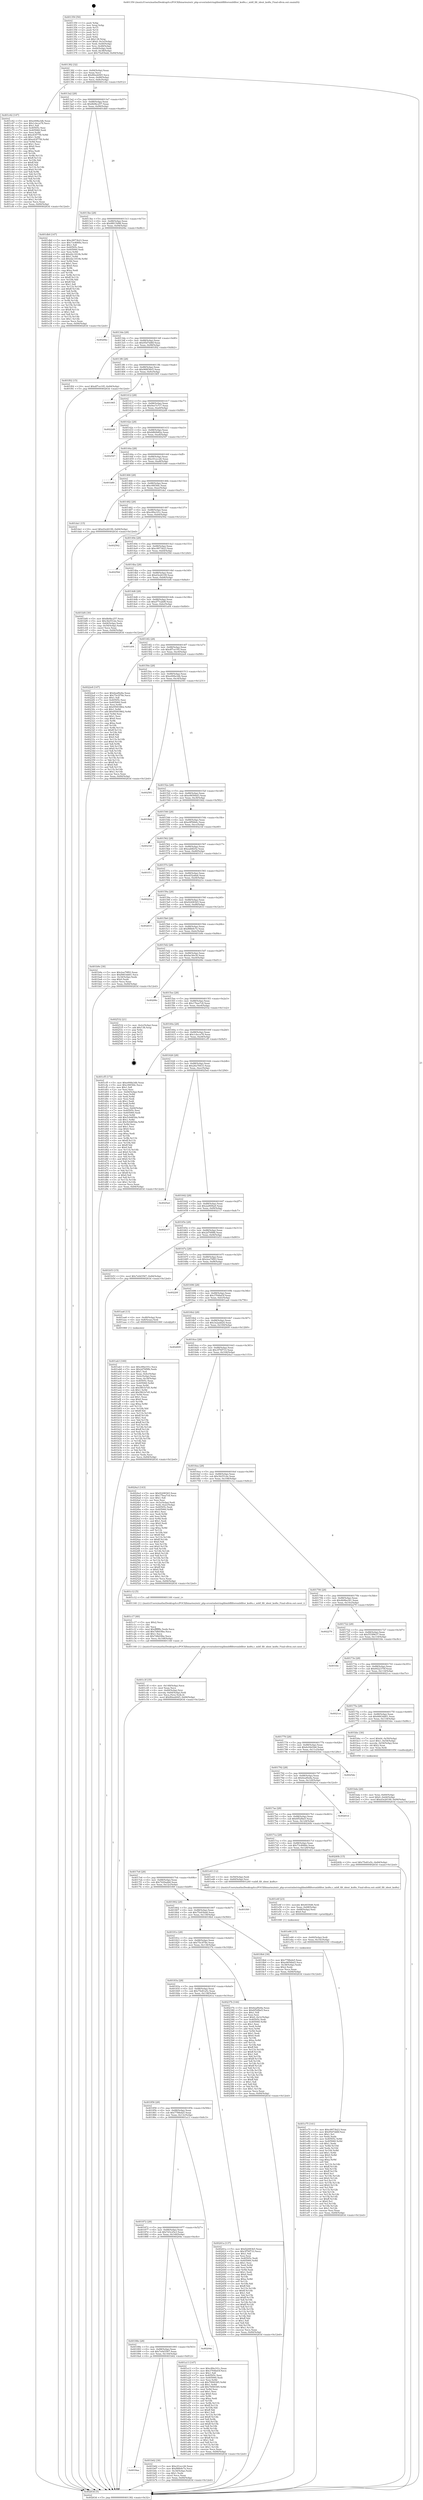 digraph "0x401350" {
  label = "0x401350 (/mnt/c/Users/mathe/Desktop/tcc/POCII/binaries/extr_php-srcextmbstringlibmbflfiltersmbfilter_koi8u.c_mbfl_filt_ident_koi8u_Final-ollvm.out::main(0))"
  labelloc = "t"
  node[shape=record]

  Entry [label="",width=0.3,height=0.3,shape=circle,fillcolor=black,style=filled]
  "0x401382" [label="{
     0x401382 [32]\l
     | [instrs]\l
     &nbsp;&nbsp;0x401382 \<+6\>: mov -0x84(%rbp),%eax\l
     &nbsp;&nbsp;0x401388 \<+2\>: mov %eax,%ecx\l
     &nbsp;&nbsp;0x40138a \<+6\>: sub $0x80eeb945,%ecx\l
     &nbsp;&nbsp;0x401390 \<+6\>: mov %eax,-0x88(%rbp)\l
     &nbsp;&nbsp;0x401396 \<+6\>: mov %ecx,-0x8c(%rbp)\l
     &nbsp;&nbsp;0x40139c \<+6\>: je 0000000000401c62 \<main+0x912\>\l
  }"]
  "0x401c62" [label="{
     0x401c62 [147]\l
     | [instrs]\l
     &nbsp;&nbsp;0x401c62 \<+5\>: mov $0xe008a3db,%eax\l
     &nbsp;&nbsp;0x401c67 \<+5\>: mov $0x1cbcca78,%ecx\l
     &nbsp;&nbsp;0x401c6c \<+2\>: mov $0x1,%dl\l
     &nbsp;&nbsp;0x401c6e \<+7\>: mov 0x40505c,%esi\l
     &nbsp;&nbsp;0x401c75 \<+7\>: mov 0x405060,%edi\l
     &nbsp;&nbsp;0x401c7c \<+3\>: mov %esi,%r8d\l
     &nbsp;&nbsp;0x401c7f \<+7\>: sub $0xe43f77f0,%r8d\l
     &nbsp;&nbsp;0x401c86 \<+4\>: sub $0x1,%r8d\l
     &nbsp;&nbsp;0x401c8a \<+7\>: add $0xe43f77f0,%r8d\l
     &nbsp;&nbsp;0x401c91 \<+4\>: imul %r8d,%esi\l
     &nbsp;&nbsp;0x401c95 \<+3\>: and $0x1,%esi\l
     &nbsp;&nbsp;0x401c98 \<+3\>: cmp $0x0,%esi\l
     &nbsp;&nbsp;0x401c9b \<+4\>: sete %r9b\l
     &nbsp;&nbsp;0x401c9f \<+3\>: cmp $0xa,%edi\l
     &nbsp;&nbsp;0x401ca2 \<+4\>: setl %r10b\l
     &nbsp;&nbsp;0x401ca6 \<+3\>: mov %r9b,%r11b\l
     &nbsp;&nbsp;0x401ca9 \<+4\>: xor $0xff,%r11b\l
     &nbsp;&nbsp;0x401cad \<+3\>: mov %r10b,%bl\l
     &nbsp;&nbsp;0x401cb0 \<+3\>: xor $0xff,%bl\l
     &nbsp;&nbsp;0x401cb3 \<+3\>: xor $0x0,%dl\l
     &nbsp;&nbsp;0x401cb6 \<+3\>: mov %r11b,%r14b\l
     &nbsp;&nbsp;0x401cb9 \<+4\>: and $0x0,%r14b\l
     &nbsp;&nbsp;0x401cbd \<+3\>: and %dl,%r9b\l
     &nbsp;&nbsp;0x401cc0 \<+3\>: mov %bl,%r15b\l
     &nbsp;&nbsp;0x401cc3 \<+4\>: and $0x0,%r15b\l
     &nbsp;&nbsp;0x401cc7 \<+3\>: and %dl,%r10b\l
     &nbsp;&nbsp;0x401cca \<+3\>: or %r9b,%r14b\l
     &nbsp;&nbsp;0x401ccd \<+3\>: or %r10b,%r15b\l
     &nbsp;&nbsp;0x401cd0 \<+3\>: xor %r15b,%r14b\l
     &nbsp;&nbsp;0x401cd3 \<+3\>: or %bl,%r11b\l
     &nbsp;&nbsp;0x401cd6 \<+4\>: xor $0xff,%r11b\l
     &nbsp;&nbsp;0x401cda \<+3\>: or $0x0,%dl\l
     &nbsp;&nbsp;0x401cdd \<+3\>: and %dl,%r11b\l
     &nbsp;&nbsp;0x401ce0 \<+3\>: or %r11b,%r14b\l
     &nbsp;&nbsp;0x401ce3 \<+4\>: test $0x1,%r14b\l
     &nbsp;&nbsp;0x401ce7 \<+3\>: cmovne %ecx,%eax\l
     &nbsp;&nbsp;0x401cea \<+6\>: mov %eax,-0x84(%rbp)\l
     &nbsp;&nbsp;0x401cf0 \<+5\>: jmp 000000000040263d \<main+0x12ed\>\l
  }"]
  "0x4013a2" [label="{
     0x4013a2 [28]\l
     | [instrs]\l
     &nbsp;&nbsp;0x4013a2 \<+5\>: jmp 00000000004013a7 \<main+0x57\>\l
     &nbsp;&nbsp;0x4013a7 \<+6\>: mov -0x88(%rbp),%eax\l
     &nbsp;&nbsp;0x4013ad \<+5\>: sub $0x8b9bc257,%eax\l
     &nbsp;&nbsp;0x4013b2 \<+6\>: mov %eax,-0x90(%rbp)\l
     &nbsp;&nbsp;0x4013b8 \<+6\>: je 0000000000401db0 \<main+0xa60\>\l
  }"]
  Exit [label="",width=0.3,height=0.3,shape=circle,fillcolor=black,style=filled,peripheries=2]
  "0x401db0" [label="{
     0x401db0 [147]\l
     | [instrs]\l
     &nbsp;&nbsp;0x401db0 \<+5\>: mov $0xc9973b23,%eax\l
     &nbsp;&nbsp;0x401db5 \<+5\>: mov $0x73c8066e,%ecx\l
     &nbsp;&nbsp;0x401dba \<+2\>: mov $0x1,%dl\l
     &nbsp;&nbsp;0x401dbc \<+7\>: mov 0x40505c,%esi\l
     &nbsp;&nbsp;0x401dc3 \<+7\>: mov 0x405060,%edi\l
     &nbsp;&nbsp;0x401dca \<+3\>: mov %esi,%r8d\l
     &nbsp;&nbsp;0x401dcd \<+7\>: add $0xd2c1810b,%r8d\l
     &nbsp;&nbsp;0x401dd4 \<+4\>: sub $0x1,%r8d\l
     &nbsp;&nbsp;0x401dd8 \<+7\>: sub $0xd2c1810b,%r8d\l
     &nbsp;&nbsp;0x401ddf \<+4\>: imul %r8d,%esi\l
     &nbsp;&nbsp;0x401de3 \<+3\>: and $0x1,%esi\l
     &nbsp;&nbsp;0x401de6 \<+3\>: cmp $0x0,%esi\l
     &nbsp;&nbsp;0x401de9 \<+4\>: sete %r9b\l
     &nbsp;&nbsp;0x401ded \<+3\>: cmp $0xa,%edi\l
     &nbsp;&nbsp;0x401df0 \<+4\>: setl %r10b\l
     &nbsp;&nbsp;0x401df4 \<+3\>: mov %r9b,%r11b\l
     &nbsp;&nbsp;0x401df7 \<+4\>: xor $0xff,%r11b\l
     &nbsp;&nbsp;0x401dfb \<+3\>: mov %r10b,%bl\l
     &nbsp;&nbsp;0x401dfe \<+3\>: xor $0xff,%bl\l
     &nbsp;&nbsp;0x401e01 \<+3\>: xor $0x1,%dl\l
     &nbsp;&nbsp;0x401e04 \<+3\>: mov %r11b,%r14b\l
     &nbsp;&nbsp;0x401e07 \<+4\>: and $0xff,%r14b\l
     &nbsp;&nbsp;0x401e0b \<+3\>: and %dl,%r9b\l
     &nbsp;&nbsp;0x401e0e \<+3\>: mov %bl,%r15b\l
     &nbsp;&nbsp;0x401e11 \<+4\>: and $0xff,%r15b\l
     &nbsp;&nbsp;0x401e15 \<+3\>: and %dl,%r10b\l
     &nbsp;&nbsp;0x401e18 \<+3\>: or %r9b,%r14b\l
     &nbsp;&nbsp;0x401e1b \<+3\>: or %r10b,%r15b\l
     &nbsp;&nbsp;0x401e1e \<+3\>: xor %r15b,%r14b\l
     &nbsp;&nbsp;0x401e21 \<+3\>: or %bl,%r11b\l
     &nbsp;&nbsp;0x401e24 \<+4\>: xor $0xff,%r11b\l
     &nbsp;&nbsp;0x401e28 \<+3\>: or $0x1,%dl\l
     &nbsp;&nbsp;0x401e2b \<+3\>: and %dl,%r11b\l
     &nbsp;&nbsp;0x401e2e \<+3\>: or %r11b,%r14b\l
     &nbsp;&nbsp;0x401e31 \<+4\>: test $0x1,%r14b\l
     &nbsp;&nbsp;0x401e35 \<+3\>: cmovne %ecx,%eax\l
     &nbsp;&nbsp;0x401e38 \<+6\>: mov %eax,-0x84(%rbp)\l
     &nbsp;&nbsp;0x401e3e \<+5\>: jmp 000000000040263d \<main+0x12ed\>\l
  }"]
  "0x4013be" [label="{
     0x4013be [28]\l
     | [instrs]\l
     &nbsp;&nbsp;0x4013be \<+5\>: jmp 00000000004013c3 \<main+0x73\>\l
     &nbsp;&nbsp;0x4013c3 \<+6\>: mov -0x88(%rbp),%eax\l
     &nbsp;&nbsp;0x4013c9 \<+5\>: sub $0x8f615d98,%eax\l
     &nbsp;&nbsp;0x4013ce \<+6\>: mov %eax,-0x94(%rbp)\l
     &nbsp;&nbsp;0x4013d4 \<+6\>: je 00000000004020bc \<main+0xd6c\>\l
  }"]
  "0x401e75" [label="{
     0x401e75 [141]\l
     | [instrs]\l
     &nbsp;&nbsp;0x401e75 \<+5\>: mov $0xc9973b23,%eax\l
     &nbsp;&nbsp;0x401e7a \<+5\>: mov $0x95d7dd6f,%esi\l
     &nbsp;&nbsp;0x401e7f \<+2\>: mov $0x1,%cl\l
     &nbsp;&nbsp;0x401e81 \<+2\>: xor %edx,%edx\l
     &nbsp;&nbsp;0x401e83 \<+8\>: mov 0x40505c,%r8d\l
     &nbsp;&nbsp;0x401e8b \<+8\>: mov 0x405060,%r9d\l
     &nbsp;&nbsp;0x401e93 \<+3\>: sub $0x1,%edx\l
     &nbsp;&nbsp;0x401e96 \<+3\>: mov %r8d,%r10d\l
     &nbsp;&nbsp;0x401e99 \<+3\>: add %edx,%r10d\l
     &nbsp;&nbsp;0x401e9c \<+4\>: imul %r10d,%r8d\l
     &nbsp;&nbsp;0x401ea0 \<+4\>: and $0x1,%r8d\l
     &nbsp;&nbsp;0x401ea4 \<+4\>: cmp $0x0,%r8d\l
     &nbsp;&nbsp;0x401ea8 \<+4\>: sete %r11b\l
     &nbsp;&nbsp;0x401eac \<+4\>: cmp $0xa,%r9d\l
     &nbsp;&nbsp;0x401eb0 \<+3\>: setl %bl\l
     &nbsp;&nbsp;0x401eb3 \<+3\>: mov %r11b,%r14b\l
     &nbsp;&nbsp;0x401eb6 \<+4\>: xor $0xff,%r14b\l
     &nbsp;&nbsp;0x401eba \<+3\>: mov %bl,%r15b\l
     &nbsp;&nbsp;0x401ebd \<+4\>: xor $0xff,%r15b\l
     &nbsp;&nbsp;0x401ec1 \<+3\>: xor $0x0,%cl\l
     &nbsp;&nbsp;0x401ec4 \<+3\>: mov %r14b,%r12b\l
     &nbsp;&nbsp;0x401ec7 \<+4\>: and $0x0,%r12b\l
     &nbsp;&nbsp;0x401ecb \<+3\>: and %cl,%r11b\l
     &nbsp;&nbsp;0x401ece \<+3\>: mov %r15b,%r13b\l
     &nbsp;&nbsp;0x401ed1 \<+4\>: and $0x0,%r13b\l
     &nbsp;&nbsp;0x401ed5 \<+2\>: and %cl,%bl\l
     &nbsp;&nbsp;0x401ed7 \<+3\>: or %r11b,%r12b\l
     &nbsp;&nbsp;0x401eda \<+3\>: or %bl,%r13b\l
     &nbsp;&nbsp;0x401edd \<+3\>: xor %r13b,%r12b\l
     &nbsp;&nbsp;0x401ee0 \<+3\>: or %r15b,%r14b\l
     &nbsp;&nbsp;0x401ee3 \<+4\>: xor $0xff,%r14b\l
     &nbsp;&nbsp;0x401ee7 \<+3\>: or $0x0,%cl\l
     &nbsp;&nbsp;0x401eea \<+3\>: and %cl,%r14b\l
     &nbsp;&nbsp;0x401eed \<+3\>: or %r14b,%r12b\l
     &nbsp;&nbsp;0x401ef0 \<+4\>: test $0x1,%r12b\l
     &nbsp;&nbsp;0x401ef4 \<+3\>: cmovne %esi,%eax\l
     &nbsp;&nbsp;0x401ef7 \<+6\>: mov %eax,-0x84(%rbp)\l
     &nbsp;&nbsp;0x401efd \<+5\>: jmp 000000000040263d \<main+0x12ed\>\l
  }"]
  "0x4020bc" [label="{
     0x4020bc\l
  }", style=dashed]
  "0x4013da" [label="{
     0x4013da [28]\l
     | [instrs]\l
     &nbsp;&nbsp;0x4013da \<+5\>: jmp 00000000004013df \<main+0x8f\>\l
     &nbsp;&nbsp;0x4013df \<+6\>: mov -0x88(%rbp),%eax\l
     &nbsp;&nbsp;0x4013e5 \<+5\>: sub $0x95d7dd6f,%eax\l
     &nbsp;&nbsp;0x4013ea \<+6\>: mov %eax,-0x98(%rbp)\l
     &nbsp;&nbsp;0x4013f0 \<+6\>: je 0000000000401f02 \<main+0xbb2\>\l
  }"]
  "0x401e66" [label="{
     0x401e66 [15]\l
     | [instrs]\l
     &nbsp;&nbsp;0x401e66 \<+4\>: mov -0x60(%rbp),%rdi\l
     &nbsp;&nbsp;0x401e6a \<+6\>: mov %eax,-0x14c(%rbp)\l
     &nbsp;&nbsp;0x401e70 \<+5\>: call 0000000000401030 \<free@plt\>\l
     | [calls]\l
     &nbsp;&nbsp;0x401030 \{1\} (unknown)\l
  }"]
  "0x401f02" [label="{
     0x401f02 [15]\l
     | [instrs]\l
     &nbsp;&nbsp;0x401f02 \<+10\>: movl $0xdf7ce195,-0x84(%rbp)\l
     &nbsp;&nbsp;0x401f0c \<+5\>: jmp 000000000040263d \<main+0x12ed\>\l
  }"]
  "0x4013f6" [label="{
     0x4013f6 [28]\l
     | [instrs]\l
     &nbsp;&nbsp;0x4013f6 \<+5\>: jmp 00000000004013fb \<main+0xab\>\l
     &nbsp;&nbsp;0x4013fb \<+6\>: mov -0x88(%rbp),%eax\l
     &nbsp;&nbsp;0x401401 \<+5\>: sub $0x968f36e5,%eax\l
     &nbsp;&nbsp;0x401406 \<+6\>: mov %eax,-0x9c(%rbp)\l
     &nbsp;&nbsp;0x40140c \<+6\>: je 0000000000401965 \<main+0x615\>\l
  }"]
  "0x401e4f" [label="{
     0x401e4f [23]\l
     | [instrs]\l
     &nbsp;&nbsp;0x401e4f \<+10\>: movabs $0x4030d6,%rdi\l
     &nbsp;&nbsp;0x401e59 \<+3\>: mov %eax,-0x68(%rbp)\l
     &nbsp;&nbsp;0x401e5c \<+3\>: mov -0x68(%rbp),%esi\l
     &nbsp;&nbsp;0x401e5f \<+2\>: mov $0x0,%al\l
     &nbsp;&nbsp;0x401e61 \<+5\>: call 0000000000401040 \<printf@plt\>\l
     | [calls]\l
     &nbsp;&nbsp;0x401040 \{1\} (unknown)\l
  }"]
  "0x401965" [label="{
     0x401965\l
  }", style=dashed]
  "0x401412" [label="{
     0x401412 [28]\l
     | [instrs]\l
     &nbsp;&nbsp;0x401412 \<+5\>: jmp 0000000000401417 \<main+0xc7\>\l
     &nbsp;&nbsp;0x401417 \<+6\>: mov -0x88(%rbp),%eax\l
     &nbsp;&nbsp;0x40141d \<+5\>: sub $0x9ee7e7c7,%eax\l
     &nbsp;&nbsp;0x401422 \<+6\>: mov %eax,-0xa0(%rbp)\l
     &nbsp;&nbsp;0x401428 \<+6\>: je 00000000004022d9 \<main+0xf89\>\l
  }"]
  "0x401c3f" [label="{
     0x401c3f [35]\l
     | [instrs]\l
     &nbsp;&nbsp;0x401c3f \<+6\>: mov -0x148(%rbp),%ecx\l
     &nbsp;&nbsp;0x401c45 \<+3\>: imul %eax,%ecx\l
     &nbsp;&nbsp;0x401c48 \<+4\>: mov -0x60(%rbp),%rsi\l
     &nbsp;&nbsp;0x401c4c \<+4\>: movslq -0x64(%rbp),%rdi\l
     &nbsp;&nbsp;0x401c50 \<+3\>: mov %ecx,(%rsi,%rdi,4)\l
     &nbsp;&nbsp;0x401c53 \<+10\>: movl $0x80eeb945,-0x84(%rbp)\l
     &nbsp;&nbsp;0x401c5d \<+5\>: jmp 000000000040263d \<main+0x12ed\>\l
  }"]
  "0x4022d9" [label="{
     0x4022d9\l
  }", style=dashed]
  "0x40142e" [label="{
     0x40142e [28]\l
     | [instrs]\l
     &nbsp;&nbsp;0x40142e \<+5\>: jmp 0000000000401433 \<main+0xe3\>\l
     &nbsp;&nbsp;0x401433 \<+6\>: mov -0x88(%rbp),%eax\l
     &nbsp;&nbsp;0x401439 \<+5\>: sub $0xb8b0b82a,%eax\l
     &nbsp;&nbsp;0x40143e \<+6\>: mov %eax,-0xa4(%rbp)\l
     &nbsp;&nbsp;0x401444 \<+6\>: je 0000000000402547 \<main+0x11f7\>\l
  }"]
  "0x401c17" [label="{
     0x401c17 [40]\l
     | [instrs]\l
     &nbsp;&nbsp;0x401c17 \<+5\>: mov $0x2,%ecx\l
     &nbsp;&nbsp;0x401c1c \<+1\>: cltd\l
     &nbsp;&nbsp;0x401c1d \<+2\>: idiv %ecx\l
     &nbsp;&nbsp;0x401c1f \<+6\>: imul $0xfffffffe,%edx,%ecx\l
     &nbsp;&nbsp;0x401c25 \<+6\>: add $0x7d8d3fbe,%ecx\l
     &nbsp;&nbsp;0x401c2b \<+3\>: add $0x1,%ecx\l
     &nbsp;&nbsp;0x401c2e \<+6\>: sub $0x7d8d3fbe,%ecx\l
     &nbsp;&nbsp;0x401c34 \<+6\>: mov %ecx,-0x148(%rbp)\l
     &nbsp;&nbsp;0x401c3a \<+5\>: call 0000000000401160 \<next_i\>\l
     | [calls]\l
     &nbsp;&nbsp;0x401160 \{1\} (/mnt/c/Users/mathe/Desktop/tcc/POCII/binaries/extr_php-srcextmbstringlibmbflfiltersmbfilter_koi8u.c_mbfl_filt_ident_koi8u_Final-ollvm.out::next_i)\l
  }"]
  "0x402547" [label="{
     0x402547\l
  }", style=dashed]
  "0x40144a" [label="{
     0x40144a [28]\l
     | [instrs]\l
     &nbsp;&nbsp;0x40144a \<+5\>: jmp 000000000040144f \<main+0xff\>\l
     &nbsp;&nbsp;0x40144f \<+6\>: mov -0x88(%rbp),%eax\l
     &nbsp;&nbsp;0x401455 \<+5\>: sub $0xc01ecc26,%eax\l
     &nbsp;&nbsp;0x40145a \<+6\>: mov %eax,-0xa8(%rbp)\l
     &nbsp;&nbsp;0x401460 \<+6\>: je 0000000000401b80 \<main+0x830\>\l
  }"]
  "0x401bda" [label="{
     0x401bda [26]\l
     | [instrs]\l
     &nbsp;&nbsp;0x401bda \<+4\>: mov %rax,-0x60(%rbp)\l
     &nbsp;&nbsp;0x401bde \<+7\>: movl $0x0,-0x64(%rbp)\l
     &nbsp;&nbsp;0x401be5 \<+10\>: movl $0xd3e26199,-0x84(%rbp)\l
     &nbsp;&nbsp;0x401bef \<+5\>: jmp 000000000040263d \<main+0x12ed\>\l
  }"]
  "0x401b80" [label="{
     0x401b80\l
  }", style=dashed]
  "0x401466" [label="{
     0x401466 [28]\l
     | [instrs]\l
     &nbsp;&nbsp;0x401466 \<+5\>: jmp 000000000040146b \<main+0x11b\>\l
     &nbsp;&nbsp;0x40146b \<+6\>: mov -0x88(%rbp),%eax\l
     &nbsp;&nbsp;0x401471 \<+5\>: sub $0xc06f3fdc,%eax\l
     &nbsp;&nbsp;0x401476 \<+6\>: mov %eax,-0xac(%rbp)\l
     &nbsp;&nbsp;0x40147c \<+6\>: je 0000000000401da1 \<main+0xa51\>\l
  }"]
  "0x4018aa" [label="{
     0x4018aa\l
  }", style=dashed]
  "0x401da1" [label="{
     0x401da1 [15]\l
     | [instrs]\l
     &nbsp;&nbsp;0x401da1 \<+10\>: movl $0xd3e26199,-0x84(%rbp)\l
     &nbsp;&nbsp;0x401dab \<+5\>: jmp 000000000040263d \<main+0x12ed\>\l
  }"]
  "0x401482" [label="{
     0x401482 [28]\l
     | [instrs]\l
     &nbsp;&nbsp;0x401482 \<+5\>: jmp 0000000000401487 \<main+0x137\>\l
     &nbsp;&nbsp;0x401487 \<+6\>: mov -0x88(%rbp),%eax\l
     &nbsp;&nbsp;0x40148d \<+5\>: sub $0xc89a101c,%eax\l
     &nbsp;&nbsp;0x401492 \<+6\>: mov %eax,-0xb0(%rbp)\l
     &nbsp;&nbsp;0x401498 \<+6\>: je 0000000000402562 \<main+0x1212\>\l
  }"]
  "0x401b62" [label="{
     0x401b62 [30]\l
     | [instrs]\l
     &nbsp;&nbsp;0x401b62 \<+5\>: mov $0xc01ecc26,%eax\l
     &nbsp;&nbsp;0x401b67 \<+5\>: mov $0xf88b9c7e,%ecx\l
     &nbsp;&nbsp;0x401b6c \<+3\>: mov -0x34(%rbp),%edx\l
     &nbsp;&nbsp;0x401b6f \<+3\>: cmp $0x1,%edx\l
     &nbsp;&nbsp;0x401b72 \<+3\>: cmovl %ecx,%eax\l
     &nbsp;&nbsp;0x401b75 \<+6\>: mov %eax,-0x84(%rbp)\l
     &nbsp;&nbsp;0x401b7b \<+5\>: jmp 000000000040263d \<main+0x12ed\>\l
  }"]
  "0x402562" [label="{
     0x402562\l
  }", style=dashed]
  "0x40149e" [label="{
     0x40149e [28]\l
     | [instrs]\l
     &nbsp;&nbsp;0x40149e \<+5\>: jmp 00000000004014a3 \<main+0x153\>\l
     &nbsp;&nbsp;0x4014a3 \<+6\>: mov -0x88(%rbp),%eax\l
     &nbsp;&nbsp;0x4014a9 \<+5\>: sub $0xc9973b23,%eax\l
     &nbsp;&nbsp;0x4014ae \<+6\>: mov %eax,-0xb4(%rbp)\l
     &nbsp;&nbsp;0x4014b4 \<+6\>: je 000000000040259d \<main+0x124d\>\l
  }"]
  "0x40188e" [label="{
     0x40188e [28]\l
     | [instrs]\l
     &nbsp;&nbsp;0x40188e \<+5\>: jmp 0000000000401893 \<main+0x543\>\l
     &nbsp;&nbsp;0x401893 \<+6\>: mov -0x88(%rbp),%eax\l
     &nbsp;&nbsp;0x401899 \<+5\>: sub $0x7e0d3567,%eax\l
     &nbsp;&nbsp;0x40189e \<+6\>: mov %eax,-0x144(%rbp)\l
     &nbsp;&nbsp;0x4018a4 \<+6\>: je 0000000000401b62 \<main+0x812\>\l
  }"]
  "0x40259d" [label="{
     0x40259d\l
  }", style=dashed]
  "0x4014ba" [label="{
     0x4014ba [28]\l
     | [instrs]\l
     &nbsp;&nbsp;0x4014ba \<+5\>: jmp 00000000004014bf \<main+0x16f\>\l
     &nbsp;&nbsp;0x4014bf \<+6\>: mov -0x88(%rbp),%eax\l
     &nbsp;&nbsp;0x4014c5 \<+5\>: sub $0xd3e26199,%eax\l
     &nbsp;&nbsp;0x4014ca \<+6\>: mov %eax,-0xb8(%rbp)\l
     &nbsp;&nbsp;0x4014d0 \<+6\>: je 0000000000401bf4 \<main+0x8a4\>\l
  }"]
  "0x40204e" [label="{
     0x40204e\l
  }", style=dashed]
  "0x401bf4" [label="{
     0x401bf4 [30]\l
     | [instrs]\l
     &nbsp;&nbsp;0x401bf4 \<+5\>: mov $0x8b9bc257,%eax\l
     &nbsp;&nbsp;0x401bf9 \<+5\>: mov $0x3fa551de,%ecx\l
     &nbsp;&nbsp;0x401bfe \<+3\>: mov -0x64(%rbp),%edx\l
     &nbsp;&nbsp;0x401c01 \<+3\>: cmp -0x54(%rbp),%edx\l
     &nbsp;&nbsp;0x401c04 \<+3\>: cmovl %ecx,%eax\l
     &nbsp;&nbsp;0x401c07 \<+6\>: mov %eax,-0x84(%rbp)\l
     &nbsp;&nbsp;0x401c0d \<+5\>: jmp 000000000040263d \<main+0x12ed\>\l
  }"]
  "0x4014d6" [label="{
     0x4014d6 [28]\l
     | [instrs]\l
     &nbsp;&nbsp;0x4014d6 \<+5\>: jmp 00000000004014db \<main+0x18b\>\l
     &nbsp;&nbsp;0x4014db \<+6\>: mov -0x88(%rbp),%eax\l
     &nbsp;&nbsp;0x4014e1 \<+5\>: sub $0xd77e2bf8,%eax\l
     &nbsp;&nbsp;0x4014e6 \<+6\>: mov %eax,-0xbc(%rbp)\l
     &nbsp;&nbsp;0x4014ec \<+6\>: je 0000000000401a04 \<main+0x6b4\>\l
  }"]
  "0x401ab3" [label="{
     0x401ab3 [160]\l
     | [instrs]\l
     &nbsp;&nbsp;0x401ab3 \<+5\>: mov $0xc89a101c,%ecx\l
     &nbsp;&nbsp;0x401ab8 \<+5\>: mov $0x2d76f9fb,%edx\l
     &nbsp;&nbsp;0x401abd \<+3\>: mov $0x1,%sil\l
     &nbsp;&nbsp;0x401ac0 \<+3\>: mov %eax,-0x4c(%rbp)\l
     &nbsp;&nbsp;0x401ac3 \<+3\>: mov -0x4c(%rbp),%eax\l
     &nbsp;&nbsp;0x401ac6 \<+3\>: mov %eax,-0x34(%rbp)\l
     &nbsp;&nbsp;0x401ac9 \<+7\>: mov 0x40505c,%eax\l
     &nbsp;&nbsp;0x401ad0 \<+8\>: mov 0x405060,%r8d\l
     &nbsp;&nbsp;0x401ad8 \<+3\>: mov %eax,%r9d\l
     &nbsp;&nbsp;0x401adb \<+7\>: sub $0x5f61b7d5,%r9d\l
     &nbsp;&nbsp;0x401ae2 \<+4\>: sub $0x1,%r9d\l
     &nbsp;&nbsp;0x401ae6 \<+7\>: add $0x5f61b7d5,%r9d\l
     &nbsp;&nbsp;0x401aed \<+4\>: imul %r9d,%eax\l
     &nbsp;&nbsp;0x401af1 \<+3\>: and $0x1,%eax\l
     &nbsp;&nbsp;0x401af4 \<+3\>: cmp $0x0,%eax\l
     &nbsp;&nbsp;0x401af7 \<+4\>: sete %r10b\l
     &nbsp;&nbsp;0x401afb \<+4\>: cmp $0xa,%r8d\l
     &nbsp;&nbsp;0x401aff \<+4\>: setl %r11b\l
     &nbsp;&nbsp;0x401b03 \<+3\>: mov %r10b,%bl\l
     &nbsp;&nbsp;0x401b06 \<+3\>: xor $0xff,%bl\l
     &nbsp;&nbsp;0x401b09 \<+3\>: mov %r11b,%r14b\l
     &nbsp;&nbsp;0x401b0c \<+4\>: xor $0xff,%r14b\l
     &nbsp;&nbsp;0x401b10 \<+4\>: xor $0x1,%sil\l
     &nbsp;&nbsp;0x401b14 \<+3\>: mov %bl,%r15b\l
     &nbsp;&nbsp;0x401b17 \<+4\>: and $0xff,%r15b\l
     &nbsp;&nbsp;0x401b1b \<+3\>: and %sil,%r10b\l
     &nbsp;&nbsp;0x401b1e \<+3\>: mov %r14b,%r12b\l
     &nbsp;&nbsp;0x401b21 \<+4\>: and $0xff,%r12b\l
     &nbsp;&nbsp;0x401b25 \<+3\>: and %sil,%r11b\l
     &nbsp;&nbsp;0x401b28 \<+3\>: or %r10b,%r15b\l
     &nbsp;&nbsp;0x401b2b \<+3\>: or %r11b,%r12b\l
     &nbsp;&nbsp;0x401b2e \<+3\>: xor %r12b,%r15b\l
     &nbsp;&nbsp;0x401b31 \<+3\>: or %r14b,%bl\l
     &nbsp;&nbsp;0x401b34 \<+3\>: xor $0xff,%bl\l
     &nbsp;&nbsp;0x401b37 \<+4\>: or $0x1,%sil\l
     &nbsp;&nbsp;0x401b3b \<+3\>: and %sil,%bl\l
     &nbsp;&nbsp;0x401b3e \<+3\>: or %bl,%r15b\l
     &nbsp;&nbsp;0x401b41 \<+4\>: test $0x1,%r15b\l
     &nbsp;&nbsp;0x401b45 \<+3\>: cmovne %edx,%ecx\l
     &nbsp;&nbsp;0x401b48 \<+6\>: mov %ecx,-0x84(%rbp)\l
     &nbsp;&nbsp;0x401b4e \<+5\>: jmp 000000000040263d \<main+0x12ed\>\l
  }"]
  "0x401a04" [label="{
     0x401a04\l
  }", style=dashed]
  "0x4014f2" [label="{
     0x4014f2 [28]\l
     | [instrs]\l
     &nbsp;&nbsp;0x4014f2 \<+5\>: jmp 00000000004014f7 \<main+0x1a7\>\l
     &nbsp;&nbsp;0x4014f7 \<+6\>: mov -0x88(%rbp),%eax\l
     &nbsp;&nbsp;0x4014fd \<+5\>: sub $0xdf7ce195,%eax\l
     &nbsp;&nbsp;0x401502 \<+6\>: mov %eax,-0xc0(%rbp)\l
     &nbsp;&nbsp;0x401508 \<+6\>: je 00000000004022e8 \<main+0xf98\>\l
  }"]
  "0x401872" [label="{
     0x401872 [28]\l
     | [instrs]\l
     &nbsp;&nbsp;0x401872 \<+5\>: jmp 0000000000401877 \<main+0x527\>\l
     &nbsp;&nbsp;0x401877 \<+6\>: mov -0x88(%rbp),%eax\l
     &nbsp;&nbsp;0x40187d \<+5\>: sub $0x7d3c25e3,%eax\l
     &nbsp;&nbsp;0x401882 \<+6\>: mov %eax,-0x140(%rbp)\l
     &nbsp;&nbsp;0x401888 \<+6\>: je 000000000040204e \<main+0xcfe\>\l
  }"]
  "0x4022e8" [label="{
     0x4022e8 [147]\l
     | [instrs]\l
     &nbsp;&nbsp;0x4022e8 \<+5\>: mov $0x6eaf0e8a,%eax\l
     &nbsp;&nbsp;0x4022ed \<+5\>: mov $0x75e3f78e,%ecx\l
     &nbsp;&nbsp;0x4022f2 \<+2\>: mov $0x1,%dl\l
     &nbsp;&nbsp;0x4022f4 \<+7\>: mov 0x40505c,%esi\l
     &nbsp;&nbsp;0x4022fb \<+7\>: mov 0x405060,%edi\l
     &nbsp;&nbsp;0x402302 \<+3\>: mov %esi,%r8d\l
     &nbsp;&nbsp;0x402305 \<+7\>: sub $0x95003862,%r8d\l
     &nbsp;&nbsp;0x40230c \<+4\>: sub $0x1,%r8d\l
     &nbsp;&nbsp;0x402310 \<+7\>: add $0x95003862,%r8d\l
     &nbsp;&nbsp;0x402317 \<+4\>: imul %r8d,%esi\l
     &nbsp;&nbsp;0x40231b \<+3\>: and $0x1,%esi\l
     &nbsp;&nbsp;0x40231e \<+3\>: cmp $0x0,%esi\l
     &nbsp;&nbsp;0x402321 \<+4\>: sete %r9b\l
     &nbsp;&nbsp;0x402325 \<+3\>: cmp $0xa,%edi\l
     &nbsp;&nbsp;0x402328 \<+4\>: setl %r10b\l
     &nbsp;&nbsp;0x40232c \<+3\>: mov %r9b,%r11b\l
     &nbsp;&nbsp;0x40232f \<+4\>: xor $0xff,%r11b\l
     &nbsp;&nbsp;0x402333 \<+3\>: mov %r10b,%bl\l
     &nbsp;&nbsp;0x402336 \<+3\>: xor $0xff,%bl\l
     &nbsp;&nbsp;0x402339 \<+3\>: xor $0x0,%dl\l
     &nbsp;&nbsp;0x40233c \<+3\>: mov %r11b,%r14b\l
     &nbsp;&nbsp;0x40233f \<+4\>: and $0x0,%r14b\l
     &nbsp;&nbsp;0x402343 \<+3\>: and %dl,%r9b\l
     &nbsp;&nbsp;0x402346 \<+3\>: mov %bl,%r15b\l
     &nbsp;&nbsp;0x402349 \<+4\>: and $0x0,%r15b\l
     &nbsp;&nbsp;0x40234d \<+3\>: and %dl,%r10b\l
     &nbsp;&nbsp;0x402350 \<+3\>: or %r9b,%r14b\l
     &nbsp;&nbsp;0x402353 \<+3\>: or %r10b,%r15b\l
     &nbsp;&nbsp;0x402356 \<+3\>: xor %r15b,%r14b\l
     &nbsp;&nbsp;0x402359 \<+3\>: or %bl,%r11b\l
     &nbsp;&nbsp;0x40235c \<+4\>: xor $0xff,%r11b\l
     &nbsp;&nbsp;0x402360 \<+3\>: or $0x0,%dl\l
     &nbsp;&nbsp;0x402363 \<+3\>: and %dl,%r11b\l
     &nbsp;&nbsp;0x402366 \<+3\>: or %r11b,%r14b\l
     &nbsp;&nbsp;0x402369 \<+4\>: test $0x1,%r14b\l
     &nbsp;&nbsp;0x40236d \<+3\>: cmovne %ecx,%eax\l
     &nbsp;&nbsp;0x402370 \<+6\>: mov %eax,-0x84(%rbp)\l
     &nbsp;&nbsp;0x402376 \<+5\>: jmp 000000000040263d \<main+0x12ed\>\l
  }"]
  "0x40150e" [label="{
     0x40150e [28]\l
     | [instrs]\l
     &nbsp;&nbsp;0x40150e \<+5\>: jmp 0000000000401513 \<main+0x1c3\>\l
     &nbsp;&nbsp;0x401513 \<+6\>: mov -0x88(%rbp),%eax\l
     &nbsp;&nbsp;0x401519 \<+5\>: sub $0xe008a3db,%eax\l
     &nbsp;&nbsp;0x40151e \<+6\>: mov %eax,-0xc4(%rbp)\l
     &nbsp;&nbsp;0x401524 \<+6\>: je 0000000000402581 \<main+0x1231\>\l
  }"]
  "0x401a13" [label="{
     0x401a13 [147]\l
     | [instrs]\l
     &nbsp;&nbsp;0x401a13 \<+5\>: mov $0xc89a101c,%eax\l
     &nbsp;&nbsp;0x401a18 \<+5\>: mov $0x3764bd3f,%ecx\l
     &nbsp;&nbsp;0x401a1d \<+2\>: mov $0x1,%dl\l
     &nbsp;&nbsp;0x401a1f \<+7\>: mov 0x40505c,%esi\l
     &nbsp;&nbsp;0x401a26 \<+7\>: mov 0x405060,%edi\l
     &nbsp;&nbsp;0x401a2d \<+3\>: mov %esi,%r8d\l
     &nbsp;&nbsp;0x401a30 \<+7\>: sub $0x70f49385,%r8d\l
     &nbsp;&nbsp;0x401a37 \<+4\>: sub $0x1,%r8d\l
     &nbsp;&nbsp;0x401a3b \<+7\>: add $0x70f49385,%r8d\l
     &nbsp;&nbsp;0x401a42 \<+4\>: imul %r8d,%esi\l
     &nbsp;&nbsp;0x401a46 \<+3\>: and $0x1,%esi\l
     &nbsp;&nbsp;0x401a49 \<+3\>: cmp $0x0,%esi\l
     &nbsp;&nbsp;0x401a4c \<+4\>: sete %r9b\l
     &nbsp;&nbsp;0x401a50 \<+3\>: cmp $0xa,%edi\l
     &nbsp;&nbsp;0x401a53 \<+4\>: setl %r10b\l
     &nbsp;&nbsp;0x401a57 \<+3\>: mov %r9b,%r11b\l
     &nbsp;&nbsp;0x401a5a \<+4\>: xor $0xff,%r11b\l
     &nbsp;&nbsp;0x401a5e \<+3\>: mov %r10b,%bl\l
     &nbsp;&nbsp;0x401a61 \<+3\>: xor $0xff,%bl\l
     &nbsp;&nbsp;0x401a64 \<+3\>: xor $0x1,%dl\l
     &nbsp;&nbsp;0x401a67 \<+3\>: mov %r11b,%r14b\l
     &nbsp;&nbsp;0x401a6a \<+4\>: and $0xff,%r14b\l
     &nbsp;&nbsp;0x401a6e \<+3\>: and %dl,%r9b\l
     &nbsp;&nbsp;0x401a71 \<+3\>: mov %bl,%r15b\l
     &nbsp;&nbsp;0x401a74 \<+4\>: and $0xff,%r15b\l
     &nbsp;&nbsp;0x401a78 \<+3\>: and %dl,%r10b\l
     &nbsp;&nbsp;0x401a7b \<+3\>: or %r9b,%r14b\l
     &nbsp;&nbsp;0x401a7e \<+3\>: or %r10b,%r15b\l
     &nbsp;&nbsp;0x401a81 \<+3\>: xor %r15b,%r14b\l
     &nbsp;&nbsp;0x401a84 \<+3\>: or %bl,%r11b\l
     &nbsp;&nbsp;0x401a87 \<+4\>: xor $0xff,%r11b\l
     &nbsp;&nbsp;0x401a8b \<+3\>: or $0x1,%dl\l
     &nbsp;&nbsp;0x401a8e \<+3\>: and %dl,%r11b\l
     &nbsp;&nbsp;0x401a91 \<+3\>: or %r11b,%r14b\l
     &nbsp;&nbsp;0x401a94 \<+4\>: test $0x1,%r14b\l
     &nbsp;&nbsp;0x401a98 \<+3\>: cmovne %ecx,%eax\l
     &nbsp;&nbsp;0x401a9b \<+6\>: mov %eax,-0x84(%rbp)\l
     &nbsp;&nbsp;0x401aa1 \<+5\>: jmp 000000000040263d \<main+0x12ed\>\l
  }"]
  "0x402581" [label="{
     0x402581\l
  }", style=dashed]
  "0x40152a" [label="{
     0x40152a [28]\l
     | [instrs]\l
     &nbsp;&nbsp;0x40152a \<+5\>: jmp 000000000040152f \<main+0x1df\>\l
     &nbsp;&nbsp;0x40152f \<+6\>: mov -0x88(%rbp),%eax\l
     &nbsp;&nbsp;0x401535 \<+5\>: sub $0xe9656bd3,%eax\l
     &nbsp;&nbsp;0x40153a \<+6\>: mov %eax,-0xc8(%rbp)\l
     &nbsp;&nbsp;0x401540 \<+6\>: je 00000000004018d2 \<main+0x582\>\l
  }"]
  "0x401856" [label="{
     0x401856 [28]\l
     | [instrs]\l
     &nbsp;&nbsp;0x401856 \<+5\>: jmp 000000000040185b \<main+0x50b\>\l
     &nbsp;&nbsp;0x40185b \<+6\>: mov -0x88(%rbp),%eax\l
     &nbsp;&nbsp;0x401861 \<+5\>: sub $0x7788efa5,%eax\l
     &nbsp;&nbsp;0x401866 \<+6\>: mov %eax,-0x13c(%rbp)\l
     &nbsp;&nbsp;0x40186c \<+6\>: je 0000000000401a13 \<main+0x6c3\>\l
  }"]
  "0x4018d2" [label="{
     0x4018d2\l
  }", style=dashed]
  "0x401546" [label="{
     0x401546 [28]\l
     | [instrs]\l
     &nbsp;&nbsp;0x401546 \<+5\>: jmp 000000000040154b \<main+0x1fb\>\l
     &nbsp;&nbsp;0x40154b \<+6\>: mov -0x88(%rbp),%eax\l
     &nbsp;&nbsp;0x401551 \<+5\>: sub $0xe9f56b6c,%eax\l
     &nbsp;&nbsp;0x401556 \<+6\>: mov %eax,-0xcc(%rbp)\l
     &nbsp;&nbsp;0x40155c \<+6\>: je 00000000004021bf \<main+0xe6f\>\l
  }"]
  "0x40241a" [label="{
     0x40241a [137]\l
     | [instrs]\l
     &nbsp;&nbsp;0x40241a \<+5\>: mov $0xf22083b5,%eax\l
     &nbsp;&nbsp;0x40241f \<+5\>: mov $0x3f76f733,%ecx\l
     &nbsp;&nbsp;0x402424 \<+2\>: mov $0x1,%dl\l
     &nbsp;&nbsp;0x402426 \<+2\>: xor %esi,%esi\l
     &nbsp;&nbsp;0x402428 \<+7\>: mov 0x40505c,%edi\l
     &nbsp;&nbsp;0x40242f \<+8\>: mov 0x405060,%r8d\l
     &nbsp;&nbsp;0x402437 \<+3\>: sub $0x1,%esi\l
     &nbsp;&nbsp;0x40243a \<+3\>: mov %edi,%r9d\l
     &nbsp;&nbsp;0x40243d \<+3\>: add %esi,%r9d\l
     &nbsp;&nbsp;0x402440 \<+4\>: imul %r9d,%edi\l
     &nbsp;&nbsp;0x402444 \<+3\>: and $0x1,%edi\l
     &nbsp;&nbsp;0x402447 \<+3\>: cmp $0x0,%edi\l
     &nbsp;&nbsp;0x40244a \<+4\>: sete %r10b\l
     &nbsp;&nbsp;0x40244e \<+4\>: cmp $0xa,%r8d\l
     &nbsp;&nbsp;0x402452 \<+4\>: setl %r11b\l
     &nbsp;&nbsp;0x402456 \<+3\>: mov %r10b,%bl\l
     &nbsp;&nbsp;0x402459 \<+3\>: xor $0xff,%bl\l
     &nbsp;&nbsp;0x40245c \<+3\>: mov %r11b,%r14b\l
     &nbsp;&nbsp;0x40245f \<+4\>: xor $0xff,%r14b\l
     &nbsp;&nbsp;0x402463 \<+3\>: xor $0x1,%dl\l
     &nbsp;&nbsp;0x402466 \<+3\>: mov %bl,%r15b\l
     &nbsp;&nbsp;0x402469 \<+4\>: and $0xff,%r15b\l
     &nbsp;&nbsp;0x40246d \<+3\>: and %dl,%r10b\l
     &nbsp;&nbsp;0x402470 \<+3\>: mov %r14b,%r12b\l
     &nbsp;&nbsp;0x402473 \<+4\>: and $0xff,%r12b\l
     &nbsp;&nbsp;0x402477 \<+3\>: and %dl,%r11b\l
     &nbsp;&nbsp;0x40247a \<+3\>: or %r10b,%r15b\l
     &nbsp;&nbsp;0x40247d \<+3\>: or %r11b,%r12b\l
     &nbsp;&nbsp;0x402480 \<+3\>: xor %r12b,%r15b\l
     &nbsp;&nbsp;0x402483 \<+3\>: or %r14b,%bl\l
     &nbsp;&nbsp;0x402486 \<+3\>: xor $0xff,%bl\l
     &nbsp;&nbsp;0x402489 \<+3\>: or $0x1,%dl\l
     &nbsp;&nbsp;0x40248c \<+2\>: and %dl,%bl\l
     &nbsp;&nbsp;0x40248e \<+3\>: or %bl,%r15b\l
     &nbsp;&nbsp;0x402491 \<+4\>: test $0x1,%r15b\l
     &nbsp;&nbsp;0x402495 \<+3\>: cmovne %ecx,%eax\l
     &nbsp;&nbsp;0x402498 \<+6\>: mov %eax,-0x84(%rbp)\l
     &nbsp;&nbsp;0x40249e \<+5\>: jmp 000000000040263d \<main+0x12ed\>\l
  }"]
  "0x4021bf" [label="{
     0x4021bf\l
  }", style=dashed]
  "0x401562" [label="{
     0x401562 [28]\l
     | [instrs]\l
     &nbsp;&nbsp;0x401562 \<+5\>: jmp 0000000000401567 \<main+0x217\>\l
     &nbsp;&nbsp;0x401567 \<+6\>: mov -0x88(%rbp),%eax\l
     &nbsp;&nbsp;0x40156d \<+5\>: sub $0xeafdf252,%eax\l
     &nbsp;&nbsp;0x401572 \<+6\>: mov %eax,-0xd0(%rbp)\l
     &nbsp;&nbsp;0x401578 \<+6\>: je 0000000000401f11 \<main+0xbc1\>\l
  }"]
  "0x40183a" [label="{
     0x40183a [28]\l
     | [instrs]\l
     &nbsp;&nbsp;0x40183a \<+5\>: jmp 000000000040183f \<main+0x4ef\>\l
     &nbsp;&nbsp;0x40183f \<+6\>: mov -0x88(%rbp),%eax\l
     &nbsp;&nbsp;0x401845 \<+5\>: sub $0x75e81a5c,%eax\l
     &nbsp;&nbsp;0x40184a \<+6\>: mov %eax,-0x138(%rbp)\l
     &nbsp;&nbsp;0x401850 \<+6\>: je 000000000040241a \<main+0x10ca\>\l
  }"]
  "0x401f11" [label="{
     0x401f11\l
  }", style=dashed]
  "0x40157e" [label="{
     0x40157e [28]\l
     | [instrs]\l
     &nbsp;&nbsp;0x40157e \<+5\>: jmp 0000000000401583 \<main+0x233\>\l
     &nbsp;&nbsp;0x401583 \<+6\>: mov -0x88(%rbp),%eax\l
     &nbsp;&nbsp;0x401589 \<+5\>: sub $0xeb52a8a6,%eax\l
     &nbsp;&nbsp;0x40158e \<+6\>: mov %eax,-0xd4(%rbp)\l
     &nbsp;&nbsp;0x401594 \<+6\>: je 000000000040221e \<main+0xece\>\l
  }"]
  "0x40237b" [label="{
     0x40237b [144]\l
     | [instrs]\l
     &nbsp;&nbsp;0x40237b \<+5\>: mov $0x6eaf0e8a,%eax\l
     &nbsp;&nbsp;0x402380 \<+5\>: mov $0x6f52fbe5,%ecx\l
     &nbsp;&nbsp;0x402385 \<+2\>: mov $0x1,%dl\l
     &nbsp;&nbsp;0x402387 \<+2\>: xor %esi,%esi\l
     &nbsp;&nbsp;0x402389 \<+7\>: movl $0x0,-0x3c(%rbp)\l
     &nbsp;&nbsp;0x402390 \<+7\>: mov 0x40505c,%edi\l
     &nbsp;&nbsp;0x402397 \<+8\>: mov 0x405060,%r8d\l
     &nbsp;&nbsp;0x40239f \<+3\>: sub $0x1,%esi\l
     &nbsp;&nbsp;0x4023a2 \<+3\>: mov %edi,%r9d\l
     &nbsp;&nbsp;0x4023a5 \<+3\>: add %esi,%r9d\l
     &nbsp;&nbsp;0x4023a8 \<+4\>: imul %r9d,%edi\l
     &nbsp;&nbsp;0x4023ac \<+3\>: and $0x1,%edi\l
     &nbsp;&nbsp;0x4023af \<+3\>: cmp $0x0,%edi\l
     &nbsp;&nbsp;0x4023b2 \<+4\>: sete %r10b\l
     &nbsp;&nbsp;0x4023b6 \<+4\>: cmp $0xa,%r8d\l
     &nbsp;&nbsp;0x4023ba \<+4\>: setl %r11b\l
     &nbsp;&nbsp;0x4023be \<+3\>: mov %r10b,%bl\l
     &nbsp;&nbsp;0x4023c1 \<+3\>: xor $0xff,%bl\l
     &nbsp;&nbsp;0x4023c4 \<+3\>: mov %r11b,%r14b\l
     &nbsp;&nbsp;0x4023c7 \<+4\>: xor $0xff,%r14b\l
     &nbsp;&nbsp;0x4023cb \<+3\>: xor $0x1,%dl\l
     &nbsp;&nbsp;0x4023ce \<+3\>: mov %bl,%r15b\l
     &nbsp;&nbsp;0x4023d1 \<+4\>: and $0xff,%r15b\l
     &nbsp;&nbsp;0x4023d5 \<+3\>: and %dl,%r10b\l
     &nbsp;&nbsp;0x4023d8 \<+3\>: mov %r14b,%r12b\l
     &nbsp;&nbsp;0x4023db \<+4\>: and $0xff,%r12b\l
     &nbsp;&nbsp;0x4023df \<+3\>: and %dl,%r11b\l
     &nbsp;&nbsp;0x4023e2 \<+3\>: or %r10b,%r15b\l
     &nbsp;&nbsp;0x4023e5 \<+3\>: or %r11b,%r12b\l
     &nbsp;&nbsp;0x4023e8 \<+3\>: xor %r12b,%r15b\l
     &nbsp;&nbsp;0x4023eb \<+3\>: or %r14b,%bl\l
     &nbsp;&nbsp;0x4023ee \<+3\>: xor $0xff,%bl\l
     &nbsp;&nbsp;0x4023f1 \<+3\>: or $0x1,%dl\l
     &nbsp;&nbsp;0x4023f4 \<+2\>: and %dl,%bl\l
     &nbsp;&nbsp;0x4023f6 \<+3\>: or %bl,%r15b\l
     &nbsp;&nbsp;0x4023f9 \<+4\>: test $0x1,%r15b\l
     &nbsp;&nbsp;0x4023fd \<+3\>: cmovne %ecx,%eax\l
     &nbsp;&nbsp;0x402400 \<+6\>: mov %eax,-0x84(%rbp)\l
     &nbsp;&nbsp;0x402406 \<+5\>: jmp 000000000040263d \<main+0x12ed\>\l
  }"]
  "0x40221e" [label="{
     0x40221e\l
  }", style=dashed]
  "0x40159a" [label="{
     0x40159a [28]\l
     | [instrs]\l
     &nbsp;&nbsp;0x40159a \<+5\>: jmp 000000000040159f \<main+0x24f\>\l
     &nbsp;&nbsp;0x40159f \<+6\>: mov -0x88(%rbp),%eax\l
     &nbsp;&nbsp;0x4015a5 \<+5\>: sub $0xf22083b5,%eax\l
     &nbsp;&nbsp;0x4015aa \<+6\>: mov %eax,-0xd8(%rbp)\l
     &nbsp;&nbsp;0x4015b0 \<+6\>: je 0000000000402633 \<main+0x12e3\>\l
  }"]
  "0x401350" [label="{
     0x401350 [50]\l
     | [instrs]\l
     &nbsp;&nbsp;0x401350 \<+1\>: push %rbp\l
     &nbsp;&nbsp;0x401351 \<+3\>: mov %rsp,%rbp\l
     &nbsp;&nbsp;0x401354 \<+2\>: push %r15\l
     &nbsp;&nbsp;0x401356 \<+2\>: push %r14\l
     &nbsp;&nbsp;0x401358 \<+2\>: push %r13\l
     &nbsp;&nbsp;0x40135a \<+2\>: push %r12\l
     &nbsp;&nbsp;0x40135c \<+1\>: push %rbx\l
     &nbsp;&nbsp;0x40135d \<+7\>: sub $0x138,%rsp\l
     &nbsp;&nbsp;0x401364 \<+7\>: movl $0x0,-0x3c(%rbp)\l
     &nbsp;&nbsp;0x40136b \<+3\>: mov %edi,-0x40(%rbp)\l
     &nbsp;&nbsp;0x40136e \<+4\>: mov %rsi,-0x48(%rbp)\l
     &nbsp;&nbsp;0x401372 \<+3\>: mov -0x40(%rbp),%edi\l
     &nbsp;&nbsp;0x401375 \<+3\>: mov %edi,-0x38(%rbp)\l
     &nbsp;&nbsp;0x401378 \<+10\>: movl $0x75a93bdd,-0x84(%rbp)\l
  }"]
  "0x402633" [label="{
     0x402633\l
  }", style=dashed]
  "0x4015b6" [label="{
     0x4015b6 [28]\l
     | [instrs]\l
     &nbsp;&nbsp;0x4015b6 \<+5\>: jmp 00000000004015bb \<main+0x26b\>\l
     &nbsp;&nbsp;0x4015bb \<+6\>: mov -0x88(%rbp),%eax\l
     &nbsp;&nbsp;0x4015c1 \<+5\>: sub $0xf88b9c7e,%eax\l
     &nbsp;&nbsp;0x4015c6 \<+6\>: mov %eax,-0xdc(%rbp)\l
     &nbsp;&nbsp;0x4015cc \<+6\>: je 0000000000401b9e \<main+0x84e\>\l
  }"]
  "0x40263d" [label="{
     0x40263d [5]\l
     | [instrs]\l
     &nbsp;&nbsp;0x40263d \<+5\>: jmp 0000000000401382 \<main+0x32\>\l
  }"]
  "0x401b9e" [label="{
     0x401b9e [30]\l
     | [instrs]\l
     &nbsp;&nbsp;0x401b9e \<+5\>: mov $0x2ea79f93,%eax\l
     &nbsp;&nbsp;0x401ba3 \<+5\>: mov $0x6663dd01,%ecx\l
     &nbsp;&nbsp;0x401ba8 \<+3\>: mov -0x34(%rbp),%edx\l
     &nbsp;&nbsp;0x401bab \<+3\>: cmp $0x0,%edx\l
     &nbsp;&nbsp;0x401bae \<+3\>: cmove %ecx,%eax\l
     &nbsp;&nbsp;0x401bb1 \<+6\>: mov %eax,-0x84(%rbp)\l
     &nbsp;&nbsp;0x401bb7 \<+5\>: jmp 000000000040263d \<main+0x12ed\>\l
  }"]
  "0x4015d2" [label="{
     0x4015d2 [28]\l
     | [instrs]\l
     &nbsp;&nbsp;0x4015d2 \<+5\>: jmp 00000000004015d7 \<main+0x287\>\l
     &nbsp;&nbsp;0x4015d7 \<+6\>: mov -0x88(%rbp),%eax\l
     &nbsp;&nbsp;0x4015dd \<+5\>: sub $0xfae36e30,%eax\l
     &nbsp;&nbsp;0x4015e2 \<+6\>: mov %eax,-0xe0(%rbp)\l
     &nbsp;&nbsp;0x4015e8 \<+6\>: je 000000000040206c \<main+0xd1c\>\l
  }"]
  "0x40181e" [label="{
     0x40181e [28]\l
     | [instrs]\l
     &nbsp;&nbsp;0x40181e \<+5\>: jmp 0000000000401823 \<main+0x4d3\>\l
     &nbsp;&nbsp;0x401823 \<+6\>: mov -0x88(%rbp),%eax\l
     &nbsp;&nbsp;0x401829 \<+5\>: sub $0x75e3f78e,%eax\l
     &nbsp;&nbsp;0x40182e \<+6\>: mov %eax,-0x134(%rbp)\l
     &nbsp;&nbsp;0x401834 \<+6\>: je 000000000040237b \<main+0x102b\>\l
  }"]
  "0x40206c" [label="{
     0x40206c\l
  }", style=dashed]
  "0x4015ee" [label="{
     0x4015ee [28]\l
     | [instrs]\l
     &nbsp;&nbsp;0x4015ee \<+5\>: jmp 00000000004015f3 \<main+0x2a3\>\l
     &nbsp;&nbsp;0x4015f3 \<+6\>: mov -0x88(%rbp),%eax\l
     &nbsp;&nbsp;0x4015f9 \<+5\>: sub $0x17bea7c8,%eax\l
     &nbsp;&nbsp;0x4015fe \<+6\>: mov %eax,-0xe4(%rbp)\l
     &nbsp;&nbsp;0x401604 \<+6\>: je 0000000000402532 \<main+0x11e2\>\l
  }"]
  "0x4018b4" [label="{
     0x4018b4 [30]\l
     | [instrs]\l
     &nbsp;&nbsp;0x4018b4 \<+5\>: mov $0x7788efa5,%eax\l
     &nbsp;&nbsp;0x4018b9 \<+5\>: mov $0xe9656bd3,%ecx\l
     &nbsp;&nbsp;0x4018be \<+3\>: mov -0x38(%rbp),%edx\l
     &nbsp;&nbsp;0x4018c1 \<+3\>: cmp $0x2,%edx\l
     &nbsp;&nbsp;0x4018c4 \<+3\>: cmovne %ecx,%eax\l
     &nbsp;&nbsp;0x4018c7 \<+6\>: mov %eax,-0x84(%rbp)\l
     &nbsp;&nbsp;0x4018cd \<+5\>: jmp 000000000040263d \<main+0x12ed\>\l
  }"]
  "0x402532" [label="{
     0x402532 [21]\l
     | [instrs]\l
     &nbsp;&nbsp;0x402532 \<+3\>: mov -0x2c(%rbp),%eax\l
     &nbsp;&nbsp;0x402535 \<+7\>: add $0x138,%rsp\l
     &nbsp;&nbsp;0x40253c \<+1\>: pop %rbx\l
     &nbsp;&nbsp;0x40253d \<+2\>: pop %r12\l
     &nbsp;&nbsp;0x40253f \<+2\>: pop %r13\l
     &nbsp;&nbsp;0x402541 \<+2\>: pop %r14\l
     &nbsp;&nbsp;0x402543 \<+2\>: pop %r15\l
     &nbsp;&nbsp;0x402545 \<+1\>: pop %rbp\l
     &nbsp;&nbsp;0x402546 \<+1\>: ret\l
  }"]
  "0x40160a" [label="{
     0x40160a [28]\l
     | [instrs]\l
     &nbsp;&nbsp;0x40160a \<+5\>: jmp 000000000040160f \<main+0x2bf\>\l
     &nbsp;&nbsp;0x40160f \<+6\>: mov -0x88(%rbp),%eax\l
     &nbsp;&nbsp;0x401615 \<+5\>: sub $0x1cbcca78,%eax\l
     &nbsp;&nbsp;0x40161a \<+6\>: mov %eax,-0xe8(%rbp)\l
     &nbsp;&nbsp;0x401620 \<+6\>: je 0000000000401cf5 \<main+0x9a5\>\l
  }"]
  "0x401802" [label="{
     0x401802 [28]\l
     | [instrs]\l
     &nbsp;&nbsp;0x401802 \<+5\>: jmp 0000000000401807 \<main+0x4b7\>\l
     &nbsp;&nbsp;0x401807 \<+6\>: mov -0x88(%rbp),%eax\l
     &nbsp;&nbsp;0x40180d \<+5\>: sub $0x75a93bdd,%eax\l
     &nbsp;&nbsp;0x401812 \<+6\>: mov %eax,-0x130(%rbp)\l
     &nbsp;&nbsp;0x401818 \<+6\>: je 00000000004018b4 \<main+0x564\>\l
  }"]
  "0x401cf5" [label="{
     0x401cf5 [172]\l
     | [instrs]\l
     &nbsp;&nbsp;0x401cf5 \<+5\>: mov $0xe008a3db,%eax\l
     &nbsp;&nbsp;0x401cfa \<+5\>: mov $0xc06f3fdc,%ecx\l
     &nbsp;&nbsp;0x401cff \<+2\>: mov $0x1,%dl\l
     &nbsp;&nbsp;0x401d01 \<+2\>: xor %esi,%esi\l
     &nbsp;&nbsp;0x401d03 \<+3\>: mov -0x64(%rbp),%edi\l
     &nbsp;&nbsp;0x401d06 \<+3\>: mov %esi,%r8d\l
     &nbsp;&nbsp;0x401d09 \<+3\>: sub %edi,%r8d\l
     &nbsp;&nbsp;0x401d0c \<+2\>: mov %esi,%edi\l
     &nbsp;&nbsp;0x401d0e \<+3\>: sub $0x1,%edi\l
     &nbsp;&nbsp;0x401d11 \<+3\>: add %edi,%r8d\l
     &nbsp;&nbsp;0x401d14 \<+3\>: sub %r8d,%esi\l
     &nbsp;&nbsp;0x401d17 \<+3\>: mov %esi,-0x64(%rbp)\l
     &nbsp;&nbsp;0x401d1a \<+7\>: mov 0x40505c,%esi\l
     &nbsp;&nbsp;0x401d21 \<+7\>: mov 0x405060,%edi\l
     &nbsp;&nbsp;0x401d28 \<+3\>: mov %esi,%r8d\l
     &nbsp;&nbsp;0x401d2b \<+7\>: add $0x5c6d65da,%r8d\l
     &nbsp;&nbsp;0x401d32 \<+4\>: sub $0x1,%r8d\l
     &nbsp;&nbsp;0x401d36 \<+7\>: sub $0x5c6d65da,%r8d\l
     &nbsp;&nbsp;0x401d3d \<+4\>: imul %r8d,%esi\l
     &nbsp;&nbsp;0x401d41 \<+3\>: and $0x1,%esi\l
     &nbsp;&nbsp;0x401d44 \<+3\>: cmp $0x0,%esi\l
     &nbsp;&nbsp;0x401d47 \<+4\>: sete %r9b\l
     &nbsp;&nbsp;0x401d4b \<+3\>: cmp $0xa,%edi\l
     &nbsp;&nbsp;0x401d4e \<+4\>: setl %r10b\l
     &nbsp;&nbsp;0x401d52 \<+3\>: mov %r9b,%r11b\l
     &nbsp;&nbsp;0x401d55 \<+4\>: xor $0xff,%r11b\l
     &nbsp;&nbsp;0x401d59 \<+3\>: mov %r10b,%bl\l
     &nbsp;&nbsp;0x401d5c \<+3\>: xor $0xff,%bl\l
     &nbsp;&nbsp;0x401d5f \<+3\>: xor $0x0,%dl\l
     &nbsp;&nbsp;0x401d62 \<+3\>: mov %r11b,%r14b\l
     &nbsp;&nbsp;0x401d65 \<+4\>: and $0x0,%r14b\l
     &nbsp;&nbsp;0x401d69 \<+3\>: and %dl,%r9b\l
     &nbsp;&nbsp;0x401d6c \<+3\>: mov %bl,%r15b\l
     &nbsp;&nbsp;0x401d6f \<+4\>: and $0x0,%r15b\l
     &nbsp;&nbsp;0x401d73 \<+3\>: and %dl,%r10b\l
     &nbsp;&nbsp;0x401d76 \<+3\>: or %r9b,%r14b\l
     &nbsp;&nbsp;0x401d79 \<+3\>: or %r10b,%r15b\l
     &nbsp;&nbsp;0x401d7c \<+3\>: xor %r15b,%r14b\l
     &nbsp;&nbsp;0x401d7f \<+3\>: or %bl,%r11b\l
     &nbsp;&nbsp;0x401d82 \<+4\>: xor $0xff,%r11b\l
     &nbsp;&nbsp;0x401d86 \<+3\>: or $0x0,%dl\l
     &nbsp;&nbsp;0x401d89 \<+3\>: and %dl,%r11b\l
     &nbsp;&nbsp;0x401d8c \<+3\>: or %r11b,%r14b\l
     &nbsp;&nbsp;0x401d8f \<+4\>: test $0x1,%r14b\l
     &nbsp;&nbsp;0x401d93 \<+3\>: cmovne %ecx,%eax\l
     &nbsp;&nbsp;0x401d96 \<+6\>: mov %eax,-0x84(%rbp)\l
     &nbsp;&nbsp;0x401d9c \<+5\>: jmp 000000000040263d \<main+0x12ed\>\l
  }"]
  "0x401626" [label="{
     0x401626 [28]\l
     | [instrs]\l
     &nbsp;&nbsp;0x401626 \<+5\>: jmp 000000000040162b \<main+0x2db\>\l
     &nbsp;&nbsp;0x40162b \<+6\>: mov -0x88(%rbp),%eax\l
     &nbsp;&nbsp;0x401631 \<+5\>: sub $0x26a78433,%eax\l
     &nbsp;&nbsp;0x401636 \<+6\>: mov %eax,-0xec(%rbp)\l
     &nbsp;&nbsp;0x40163c \<+6\>: je 00000000004025ed \<main+0x129d\>\l
  }"]
  "0x401f49" [label="{
     0x401f49\l
  }", style=dashed]
  "0x4025ed" [label="{
     0x4025ed\l
  }", style=dashed]
  "0x401642" [label="{
     0x401642 [28]\l
     | [instrs]\l
     &nbsp;&nbsp;0x401642 \<+5\>: jmp 0000000000401647 \<main+0x2f7\>\l
     &nbsp;&nbsp;0x401647 \<+6\>: mov -0x88(%rbp),%eax\l
     &nbsp;&nbsp;0x40164d \<+5\>: sub $0x2a90f4a9,%eax\l
     &nbsp;&nbsp;0x401652 \<+6\>: mov %eax,-0xf0(%rbp)\l
     &nbsp;&nbsp;0x401658 \<+6\>: je 0000000000402117 \<main+0xdc7\>\l
  }"]
  "0x4017e6" [label="{
     0x4017e6 [28]\l
     | [instrs]\l
     &nbsp;&nbsp;0x4017e6 \<+5\>: jmp 00000000004017eb \<main+0x49b\>\l
     &nbsp;&nbsp;0x4017eb \<+6\>: mov -0x88(%rbp),%eax\l
     &nbsp;&nbsp;0x4017f1 \<+5\>: sub $0x7429addd,%eax\l
     &nbsp;&nbsp;0x4017f6 \<+6\>: mov %eax,-0x12c(%rbp)\l
     &nbsp;&nbsp;0x4017fc \<+6\>: je 0000000000401f49 \<main+0xbf9\>\l
  }"]
  "0x402117" [label="{
     0x402117\l
  }", style=dashed]
  "0x40165e" [label="{
     0x40165e [28]\l
     | [instrs]\l
     &nbsp;&nbsp;0x40165e \<+5\>: jmp 0000000000401663 \<main+0x313\>\l
     &nbsp;&nbsp;0x401663 \<+6\>: mov -0x88(%rbp),%eax\l
     &nbsp;&nbsp;0x401669 \<+5\>: sub $0x2d76f9fb,%eax\l
     &nbsp;&nbsp;0x40166e \<+6\>: mov %eax,-0xf4(%rbp)\l
     &nbsp;&nbsp;0x401674 \<+6\>: je 0000000000401b53 \<main+0x803\>\l
  }"]
  "0x401e43" [label="{
     0x401e43 [12]\l
     | [instrs]\l
     &nbsp;&nbsp;0x401e43 \<+3\>: mov -0x50(%rbp),%edi\l
     &nbsp;&nbsp;0x401e46 \<+4\>: mov -0x60(%rbp),%rsi\l
     &nbsp;&nbsp;0x401e4a \<+5\>: call 0000000000401240 \<mbfl_filt_ident_koi8u\>\l
     | [calls]\l
     &nbsp;&nbsp;0x401240 \{1\} (/mnt/c/Users/mathe/Desktop/tcc/POCII/binaries/extr_php-srcextmbstringlibmbflfiltersmbfilter_koi8u.c_mbfl_filt_ident_koi8u_Final-ollvm.out::mbfl_filt_ident_koi8u)\l
  }"]
  "0x401b53" [label="{
     0x401b53 [15]\l
     | [instrs]\l
     &nbsp;&nbsp;0x401b53 \<+10\>: movl $0x7e0d3567,-0x84(%rbp)\l
     &nbsp;&nbsp;0x401b5d \<+5\>: jmp 000000000040263d \<main+0x12ed\>\l
  }"]
  "0x40167a" [label="{
     0x40167a [28]\l
     | [instrs]\l
     &nbsp;&nbsp;0x40167a \<+5\>: jmp 000000000040167f \<main+0x32f\>\l
     &nbsp;&nbsp;0x40167f \<+6\>: mov -0x88(%rbp),%eax\l
     &nbsp;&nbsp;0x401685 \<+5\>: sub $0x2ea79f93,%eax\l
     &nbsp;&nbsp;0x40168a \<+6\>: mov %eax,-0xf8(%rbp)\l
     &nbsp;&nbsp;0x401690 \<+6\>: je 000000000040220f \<main+0xebf\>\l
  }"]
  "0x4017ca" [label="{
     0x4017ca [28]\l
     | [instrs]\l
     &nbsp;&nbsp;0x4017ca \<+5\>: jmp 00000000004017cf \<main+0x47f\>\l
     &nbsp;&nbsp;0x4017cf \<+6\>: mov -0x88(%rbp),%eax\l
     &nbsp;&nbsp;0x4017d5 \<+5\>: sub $0x73c8066e,%eax\l
     &nbsp;&nbsp;0x4017da \<+6\>: mov %eax,-0x128(%rbp)\l
     &nbsp;&nbsp;0x4017e0 \<+6\>: je 0000000000401e43 \<main+0xaf3\>\l
  }"]
  "0x40220f" [label="{
     0x40220f\l
  }", style=dashed]
  "0x401696" [label="{
     0x401696 [28]\l
     | [instrs]\l
     &nbsp;&nbsp;0x401696 \<+5\>: jmp 000000000040169b \<main+0x34b\>\l
     &nbsp;&nbsp;0x40169b \<+6\>: mov -0x88(%rbp),%eax\l
     &nbsp;&nbsp;0x4016a1 \<+5\>: sub $0x3764bd3f,%eax\l
     &nbsp;&nbsp;0x4016a6 \<+6\>: mov %eax,-0xfc(%rbp)\l
     &nbsp;&nbsp;0x4016ac \<+6\>: je 0000000000401aa6 \<main+0x756\>\l
  }"]
  "0x40240b" [label="{
     0x40240b [15]\l
     | [instrs]\l
     &nbsp;&nbsp;0x40240b \<+10\>: movl $0x75e81a5c,-0x84(%rbp)\l
     &nbsp;&nbsp;0x402415 \<+5\>: jmp 000000000040263d \<main+0x12ed\>\l
  }"]
  "0x401aa6" [label="{
     0x401aa6 [13]\l
     | [instrs]\l
     &nbsp;&nbsp;0x401aa6 \<+4\>: mov -0x48(%rbp),%rax\l
     &nbsp;&nbsp;0x401aaa \<+4\>: mov 0x8(%rax),%rdi\l
     &nbsp;&nbsp;0x401aae \<+5\>: call 0000000000401060 \<atoi@plt\>\l
     | [calls]\l
     &nbsp;&nbsp;0x401060 \{1\} (unknown)\l
  }"]
  "0x4016b2" [label="{
     0x4016b2 [28]\l
     | [instrs]\l
     &nbsp;&nbsp;0x4016b2 \<+5\>: jmp 00000000004016b7 \<main+0x367\>\l
     &nbsp;&nbsp;0x4016b7 \<+6\>: mov -0x88(%rbp),%eax\l
     &nbsp;&nbsp;0x4016bd \<+5\>: sub $0x3e2add24,%eax\l
     &nbsp;&nbsp;0x4016c2 \<+6\>: mov %eax,-0x100(%rbp)\l
     &nbsp;&nbsp;0x4016c8 \<+6\>: je 0000000000402609 \<main+0x12b9\>\l
  }"]
  "0x4017ae" [label="{
     0x4017ae [28]\l
     | [instrs]\l
     &nbsp;&nbsp;0x4017ae \<+5\>: jmp 00000000004017b3 \<main+0x463\>\l
     &nbsp;&nbsp;0x4017b3 \<+6\>: mov -0x88(%rbp),%eax\l
     &nbsp;&nbsp;0x4017b9 \<+5\>: sub $0x6f52fbe5,%eax\l
     &nbsp;&nbsp;0x4017be \<+6\>: mov %eax,-0x124(%rbp)\l
     &nbsp;&nbsp;0x4017c4 \<+6\>: je 000000000040240b \<main+0x10bb\>\l
  }"]
  "0x402609" [label="{
     0x402609\l
  }", style=dashed]
  "0x4016ce" [label="{
     0x4016ce [28]\l
     | [instrs]\l
     &nbsp;&nbsp;0x4016ce \<+5\>: jmp 00000000004016d3 \<main+0x383\>\l
     &nbsp;&nbsp;0x4016d3 \<+6\>: mov -0x88(%rbp),%eax\l
     &nbsp;&nbsp;0x4016d9 \<+5\>: sub $0x3f76f733,%eax\l
     &nbsp;&nbsp;0x4016de \<+6\>: mov %eax,-0x104(%rbp)\l
     &nbsp;&nbsp;0x4016e4 \<+6\>: je 00000000004024a3 \<main+0x1153\>\l
  }"]
  "0x40261d" [label="{
     0x40261d\l
  }", style=dashed]
  "0x4024a3" [label="{
     0x4024a3 [143]\l
     | [instrs]\l
     &nbsp;&nbsp;0x4024a3 \<+5\>: mov $0xf22083b5,%eax\l
     &nbsp;&nbsp;0x4024a8 \<+5\>: mov $0x17bea7c8,%ecx\l
     &nbsp;&nbsp;0x4024ad \<+2\>: mov $0x1,%dl\l
     &nbsp;&nbsp;0x4024af \<+2\>: xor %esi,%esi\l
     &nbsp;&nbsp;0x4024b1 \<+3\>: mov -0x3c(%rbp),%edi\l
     &nbsp;&nbsp;0x4024b4 \<+3\>: mov %edi,-0x2c(%rbp)\l
     &nbsp;&nbsp;0x4024b7 \<+7\>: mov 0x40505c,%edi\l
     &nbsp;&nbsp;0x4024be \<+8\>: mov 0x405060,%r8d\l
     &nbsp;&nbsp;0x4024c6 \<+3\>: sub $0x1,%esi\l
     &nbsp;&nbsp;0x4024c9 \<+3\>: mov %edi,%r9d\l
     &nbsp;&nbsp;0x4024cc \<+3\>: add %esi,%r9d\l
     &nbsp;&nbsp;0x4024cf \<+4\>: imul %r9d,%edi\l
     &nbsp;&nbsp;0x4024d3 \<+3\>: and $0x1,%edi\l
     &nbsp;&nbsp;0x4024d6 \<+3\>: cmp $0x0,%edi\l
     &nbsp;&nbsp;0x4024d9 \<+4\>: sete %r10b\l
     &nbsp;&nbsp;0x4024dd \<+4\>: cmp $0xa,%r8d\l
     &nbsp;&nbsp;0x4024e1 \<+4\>: setl %r11b\l
     &nbsp;&nbsp;0x4024e5 \<+3\>: mov %r10b,%bl\l
     &nbsp;&nbsp;0x4024e8 \<+3\>: xor $0xff,%bl\l
     &nbsp;&nbsp;0x4024eb \<+3\>: mov %r11b,%r14b\l
     &nbsp;&nbsp;0x4024ee \<+4\>: xor $0xff,%r14b\l
     &nbsp;&nbsp;0x4024f2 \<+3\>: xor $0x0,%dl\l
     &nbsp;&nbsp;0x4024f5 \<+3\>: mov %bl,%r15b\l
     &nbsp;&nbsp;0x4024f8 \<+4\>: and $0x0,%r15b\l
     &nbsp;&nbsp;0x4024fc \<+3\>: and %dl,%r10b\l
     &nbsp;&nbsp;0x4024ff \<+3\>: mov %r14b,%r12b\l
     &nbsp;&nbsp;0x402502 \<+4\>: and $0x0,%r12b\l
     &nbsp;&nbsp;0x402506 \<+3\>: and %dl,%r11b\l
     &nbsp;&nbsp;0x402509 \<+3\>: or %r10b,%r15b\l
     &nbsp;&nbsp;0x40250c \<+3\>: or %r11b,%r12b\l
     &nbsp;&nbsp;0x40250f \<+3\>: xor %r12b,%r15b\l
     &nbsp;&nbsp;0x402512 \<+3\>: or %r14b,%bl\l
     &nbsp;&nbsp;0x402515 \<+3\>: xor $0xff,%bl\l
     &nbsp;&nbsp;0x402518 \<+3\>: or $0x0,%dl\l
     &nbsp;&nbsp;0x40251b \<+2\>: and %dl,%bl\l
     &nbsp;&nbsp;0x40251d \<+3\>: or %bl,%r15b\l
     &nbsp;&nbsp;0x402520 \<+4\>: test $0x1,%r15b\l
     &nbsp;&nbsp;0x402524 \<+3\>: cmovne %ecx,%eax\l
     &nbsp;&nbsp;0x402527 \<+6\>: mov %eax,-0x84(%rbp)\l
     &nbsp;&nbsp;0x40252d \<+5\>: jmp 000000000040263d \<main+0x12ed\>\l
  }"]
  "0x4016ea" [label="{
     0x4016ea [28]\l
     | [instrs]\l
     &nbsp;&nbsp;0x4016ea \<+5\>: jmp 00000000004016ef \<main+0x39f\>\l
     &nbsp;&nbsp;0x4016ef \<+6\>: mov -0x88(%rbp),%eax\l
     &nbsp;&nbsp;0x4016f5 \<+5\>: sub $0x3fa551de,%eax\l
     &nbsp;&nbsp;0x4016fa \<+6\>: mov %eax,-0x108(%rbp)\l
     &nbsp;&nbsp;0x401700 \<+6\>: je 0000000000401c12 \<main+0x8c2\>\l
  }"]
  "0x401792" [label="{
     0x401792 [28]\l
     | [instrs]\l
     &nbsp;&nbsp;0x401792 \<+5\>: jmp 0000000000401797 \<main+0x447\>\l
     &nbsp;&nbsp;0x401797 \<+6\>: mov -0x88(%rbp),%eax\l
     &nbsp;&nbsp;0x40179d \<+5\>: sub $0x6eaf0e8a,%eax\l
     &nbsp;&nbsp;0x4017a2 \<+6\>: mov %eax,-0x120(%rbp)\l
     &nbsp;&nbsp;0x4017a8 \<+6\>: je 000000000040261d \<main+0x12cd\>\l
  }"]
  "0x401c12" [label="{
     0x401c12 [5]\l
     | [instrs]\l
     &nbsp;&nbsp;0x401c12 \<+5\>: call 0000000000401160 \<next_i\>\l
     | [calls]\l
     &nbsp;&nbsp;0x401160 \{1\} (/mnt/c/Users/mathe/Desktop/tcc/POCII/binaries/extr_php-srcextmbstringlibmbflfiltersmbfilter_koi8u.c_mbfl_filt_ident_koi8u_Final-ollvm.out::next_i)\l
  }"]
  "0x401706" [label="{
     0x401706 [28]\l
     | [instrs]\l
     &nbsp;&nbsp;0x401706 \<+5\>: jmp 000000000040170b \<main+0x3bb\>\l
     &nbsp;&nbsp;0x40170b \<+6\>: mov -0x88(%rbp),%eax\l
     &nbsp;&nbsp;0x401711 \<+5\>: sub $0x4b96a341,%eax\l
     &nbsp;&nbsp;0x401716 \<+6\>: mov %eax,-0x10c(%rbp)\l
     &nbsp;&nbsp;0x40171c \<+6\>: je 0000000000402279 \<main+0xf29\>\l
  }"]
  "0x4025de" [label="{
     0x4025de\l
  }", style=dashed]
  "0x402279" [label="{
     0x402279\l
  }", style=dashed]
  "0x401722" [label="{
     0x401722 [28]\l
     | [instrs]\l
     &nbsp;&nbsp;0x401722 \<+5\>: jmp 0000000000401727 \<main+0x3d7\>\l
     &nbsp;&nbsp;0x401727 \<+6\>: mov -0x88(%rbp),%eax\l
     &nbsp;&nbsp;0x40172d \<+5\>: sub $0x553f9637,%eax\l
     &nbsp;&nbsp;0x401732 \<+6\>: mov %eax,-0x110(%rbp)\l
     &nbsp;&nbsp;0x401738 \<+6\>: je 0000000000401fdc \<main+0xc8c\>\l
  }"]
  "0x401776" [label="{
     0x401776 [28]\l
     | [instrs]\l
     &nbsp;&nbsp;0x401776 \<+5\>: jmp 000000000040177b \<main+0x42b\>\l
     &nbsp;&nbsp;0x40177b \<+6\>: mov -0x88(%rbp),%eax\l
     &nbsp;&nbsp;0x401781 \<+5\>: sub $0x6c04d3b6,%eax\l
     &nbsp;&nbsp;0x401786 \<+6\>: mov %eax,-0x11c(%rbp)\l
     &nbsp;&nbsp;0x40178c \<+6\>: je 00000000004025de \<main+0x128e\>\l
  }"]
  "0x401fdc" [label="{
     0x401fdc\l
  }", style=dashed]
  "0x40173e" [label="{
     0x40173e [28]\l
     | [instrs]\l
     &nbsp;&nbsp;0x40173e \<+5\>: jmp 0000000000401743 \<main+0x3f3\>\l
     &nbsp;&nbsp;0x401743 \<+6\>: mov -0x88(%rbp),%eax\l
     &nbsp;&nbsp;0x401749 \<+5\>: sub $0x6022370f,%eax\l
     &nbsp;&nbsp;0x40174e \<+6\>: mov %eax,-0x114(%rbp)\l
     &nbsp;&nbsp;0x401754 \<+6\>: je 00000000004021ce \<main+0xe7e\>\l
  }"]
  "0x401bbc" [label="{
     0x401bbc [30]\l
     | [instrs]\l
     &nbsp;&nbsp;0x401bbc \<+7\>: movl $0x64,-0x50(%rbp)\l
     &nbsp;&nbsp;0x401bc3 \<+7\>: movl $0x1,-0x54(%rbp)\l
     &nbsp;&nbsp;0x401bca \<+4\>: movslq -0x54(%rbp),%rax\l
     &nbsp;&nbsp;0x401bce \<+4\>: shl $0x2,%rax\l
     &nbsp;&nbsp;0x401bd2 \<+3\>: mov %rax,%rdi\l
     &nbsp;&nbsp;0x401bd5 \<+5\>: call 0000000000401050 \<malloc@plt\>\l
     | [calls]\l
     &nbsp;&nbsp;0x401050 \{1\} (unknown)\l
  }"]
  "0x4021ce" [label="{
     0x4021ce\l
  }", style=dashed]
  "0x40175a" [label="{
     0x40175a [28]\l
     | [instrs]\l
     &nbsp;&nbsp;0x40175a \<+5\>: jmp 000000000040175f \<main+0x40f\>\l
     &nbsp;&nbsp;0x40175f \<+6\>: mov -0x88(%rbp),%eax\l
     &nbsp;&nbsp;0x401765 \<+5\>: sub $0x6663dd01,%eax\l
     &nbsp;&nbsp;0x40176a \<+6\>: mov %eax,-0x118(%rbp)\l
     &nbsp;&nbsp;0x401770 \<+6\>: je 0000000000401bbc \<main+0x86c\>\l
  }"]
  Entry -> "0x401350" [label=" 1"]
  "0x401382" -> "0x401c62" [label=" 1"]
  "0x401382" -> "0x4013a2" [label=" 21"]
  "0x402532" -> Exit [label=" 1"]
  "0x4013a2" -> "0x401db0" [label=" 1"]
  "0x4013a2" -> "0x4013be" [label=" 20"]
  "0x4024a3" -> "0x40263d" [label=" 1"]
  "0x4013be" -> "0x4020bc" [label=" 0"]
  "0x4013be" -> "0x4013da" [label=" 20"]
  "0x40241a" -> "0x40263d" [label=" 1"]
  "0x4013da" -> "0x401f02" [label=" 1"]
  "0x4013da" -> "0x4013f6" [label=" 19"]
  "0x40240b" -> "0x40263d" [label=" 1"]
  "0x4013f6" -> "0x401965" [label=" 0"]
  "0x4013f6" -> "0x401412" [label=" 19"]
  "0x40237b" -> "0x40263d" [label=" 1"]
  "0x401412" -> "0x4022d9" [label=" 0"]
  "0x401412" -> "0x40142e" [label=" 19"]
  "0x4022e8" -> "0x40263d" [label=" 1"]
  "0x40142e" -> "0x402547" [label=" 0"]
  "0x40142e" -> "0x40144a" [label=" 19"]
  "0x401f02" -> "0x40263d" [label=" 1"]
  "0x40144a" -> "0x401b80" [label=" 0"]
  "0x40144a" -> "0x401466" [label=" 19"]
  "0x401e75" -> "0x40263d" [label=" 1"]
  "0x401466" -> "0x401da1" [label=" 1"]
  "0x401466" -> "0x401482" [label=" 18"]
  "0x401e66" -> "0x401e75" [label=" 1"]
  "0x401482" -> "0x402562" [label=" 0"]
  "0x401482" -> "0x40149e" [label=" 18"]
  "0x401e4f" -> "0x401e66" [label=" 1"]
  "0x40149e" -> "0x40259d" [label=" 0"]
  "0x40149e" -> "0x4014ba" [label=" 18"]
  "0x401db0" -> "0x40263d" [label=" 1"]
  "0x4014ba" -> "0x401bf4" [label=" 2"]
  "0x4014ba" -> "0x4014d6" [label=" 16"]
  "0x401da1" -> "0x40263d" [label=" 1"]
  "0x4014d6" -> "0x401a04" [label=" 0"]
  "0x4014d6" -> "0x4014f2" [label=" 16"]
  "0x401c62" -> "0x40263d" [label=" 1"]
  "0x4014f2" -> "0x4022e8" [label=" 1"]
  "0x4014f2" -> "0x40150e" [label=" 15"]
  "0x401c3f" -> "0x40263d" [label=" 1"]
  "0x40150e" -> "0x402581" [label=" 0"]
  "0x40150e" -> "0x40152a" [label=" 15"]
  "0x401c17" -> "0x401c3f" [label=" 1"]
  "0x40152a" -> "0x4018d2" [label=" 0"]
  "0x40152a" -> "0x401546" [label=" 15"]
  "0x401bf4" -> "0x40263d" [label=" 2"]
  "0x401546" -> "0x4021bf" [label=" 0"]
  "0x401546" -> "0x401562" [label=" 15"]
  "0x401bda" -> "0x40263d" [label=" 1"]
  "0x401562" -> "0x401f11" [label=" 0"]
  "0x401562" -> "0x40157e" [label=" 15"]
  "0x401b9e" -> "0x40263d" [label=" 1"]
  "0x40157e" -> "0x40221e" [label=" 0"]
  "0x40157e" -> "0x40159a" [label=" 15"]
  "0x401b62" -> "0x40263d" [label=" 1"]
  "0x40159a" -> "0x402633" [label=" 0"]
  "0x40159a" -> "0x4015b6" [label=" 15"]
  "0x40188e" -> "0x401b62" [label=" 1"]
  "0x4015b6" -> "0x401b9e" [label=" 1"]
  "0x4015b6" -> "0x4015d2" [label=" 14"]
  "0x401e43" -> "0x401e4f" [label=" 1"]
  "0x4015d2" -> "0x40206c" [label=" 0"]
  "0x4015d2" -> "0x4015ee" [label=" 14"]
  "0x401872" -> "0x40188e" [label=" 1"]
  "0x4015ee" -> "0x402532" [label=" 1"]
  "0x4015ee" -> "0x40160a" [label=" 13"]
  "0x401872" -> "0x40204e" [label=" 0"]
  "0x40160a" -> "0x401cf5" [label=" 1"]
  "0x40160a" -> "0x401626" [label=" 12"]
  "0x401b53" -> "0x40263d" [label=" 1"]
  "0x401626" -> "0x4025ed" [label=" 0"]
  "0x401626" -> "0x401642" [label=" 12"]
  "0x401ab3" -> "0x40263d" [label=" 1"]
  "0x401642" -> "0x402117" [label=" 0"]
  "0x401642" -> "0x40165e" [label=" 12"]
  "0x401a13" -> "0x40263d" [label=" 1"]
  "0x40165e" -> "0x401b53" [label=" 1"]
  "0x40165e" -> "0x40167a" [label=" 11"]
  "0x401856" -> "0x401872" [label=" 1"]
  "0x40167a" -> "0x40220f" [label=" 0"]
  "0x40167a" -> "0x401696" [label=" 11"]
  "0x401c12" -> "0x401c17" [label=" 1"]
  "0x401696" -> "0x401aa6" [label=" 1"]
  "0x401696" -> "0x4016b2" [label=" 10"]
  "0x40183a" -> "0x401856" [label=" 2"]
  "0x4016b2" -> "0x402609" [label=" 0"]
  "0x4016b2" -> "0x4016ce" [label=" 10"]
  "0x401bbc" -> "0x401bda" [label=" 1"]
  "0x4016ce" -> "0x4024a3" [label=" 1"]
  "0x4016ce" -> "0x4016ea" [label=" 9"]
  "0x40181e" -> "0x40183a" [label=" 3"]
  "0x4016ea" -> "0x401c12" [label=" 1"]
  "0x4016ea" -> "0x401706" [label=" 8"]
  "0x40188e" -> "0x4018aa" [label=" 0"]
  "0x401706" -> "0x402279" [label=" 0"]
  "0x401706" -> "0x401722" [label=" 8"]
  "0x40263d" -> "0x401382" [label=" 21"]
  "0x401722" -> "0x401fdc" [label=" 0"]
  "0x401722" -> "0x40173e" [label=" 8"]
  "0x4018b4" -> "0x40263d" [label=" 1"]
  "0x40173e" -> "0x4021ce" [label=" 0"]
  "0x40173e" -> "0x40175a" [label=" 8"]
  "0x401802" -> "0x40181e" [label=" 4"]
  "0x40175a" -> "0x401bbc" [label=" 1"]
  "0x40175a" -> "0x401776" [label=" 7"]
  "0x401350" -> "0x401382" [label=" 1"]
  "0x401776" -> "0x4025de" [label=" 0"]
  "0x401776" -> "0x401792" [label=" 7"]
  "0x40181e" -> "0x40237b" [label=" 1"]
  "0x401792" -> "0x40261d" [label=" 0"]
  "0x401792" -> "0x4017ae" [label=" 7"]
  "0x40183a" -> "0x40241a" [label=" 1"]
  "0x4017ae" -> "0x40240b" [label=" 1"]
  "0x4017ae" -> "0x4017ca" [label=" 6"]
  "0x401856" -> "0x401a13" [label=" 1"]
  "0x4017ca" -> "0x401e43" [label=" 1"]
  "0x4017ca" -> "0x4017e6" [label=" 5"]
  "0x401aa6" -> "0x401ab3" [label=" 1"]
  "0x4017e6" -> "0x401f49" [label=" 0"]
  "0x4017e6" -> "0x401802" [label=" 5"]
  "0x401cf5" -> "0x40263d" [label=" 1"]
  "0x401802" -> "0x4018b4" [label=" 1"]
}
